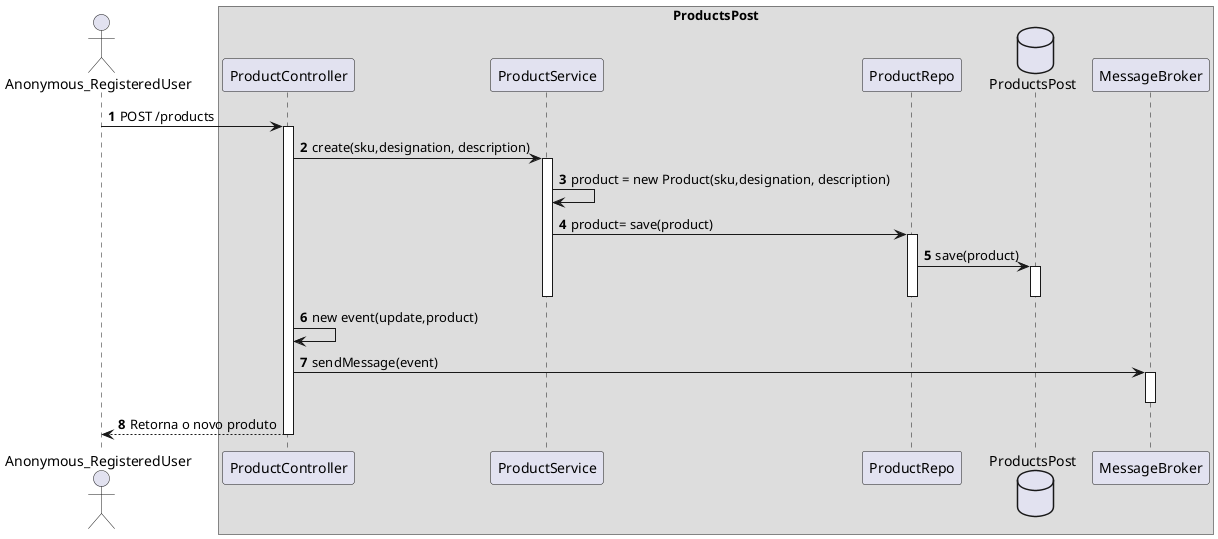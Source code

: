 @startuml
'https://plantuml.com/sequence-diagram

autonumber
actor Anonymous_RegisteredUser as USER
box "ProductsPost"
participant "ProductController" as CTRL
participant "ProductService" as SERV
participant "ProductRepo" as REPO
database "ProductsPost" as DB
participant "MessageBroker" as MSG

USER -> CTRL : POST /products
activate CTRL
    CTRL-> SERV : create(sku,designation, description)
    activate SERV
        SERV -> SERV : product = new Product(sku,designation, description)
        SERV -> REPO: product= save(product)
                activate REPO
                    REPO -> DB : save(product)
                    activate DB
                    deactivate DB
                deactivate REPO

    deactivate SERV
                CTRL -> CTRL : new event(update,product)
                CTRL -> MSG : sendMessage(event)
                    activate MSG
                    deactivate MSG
CTRL --> USER : Retorna o novo produto
deactivate CTRL
@enduml